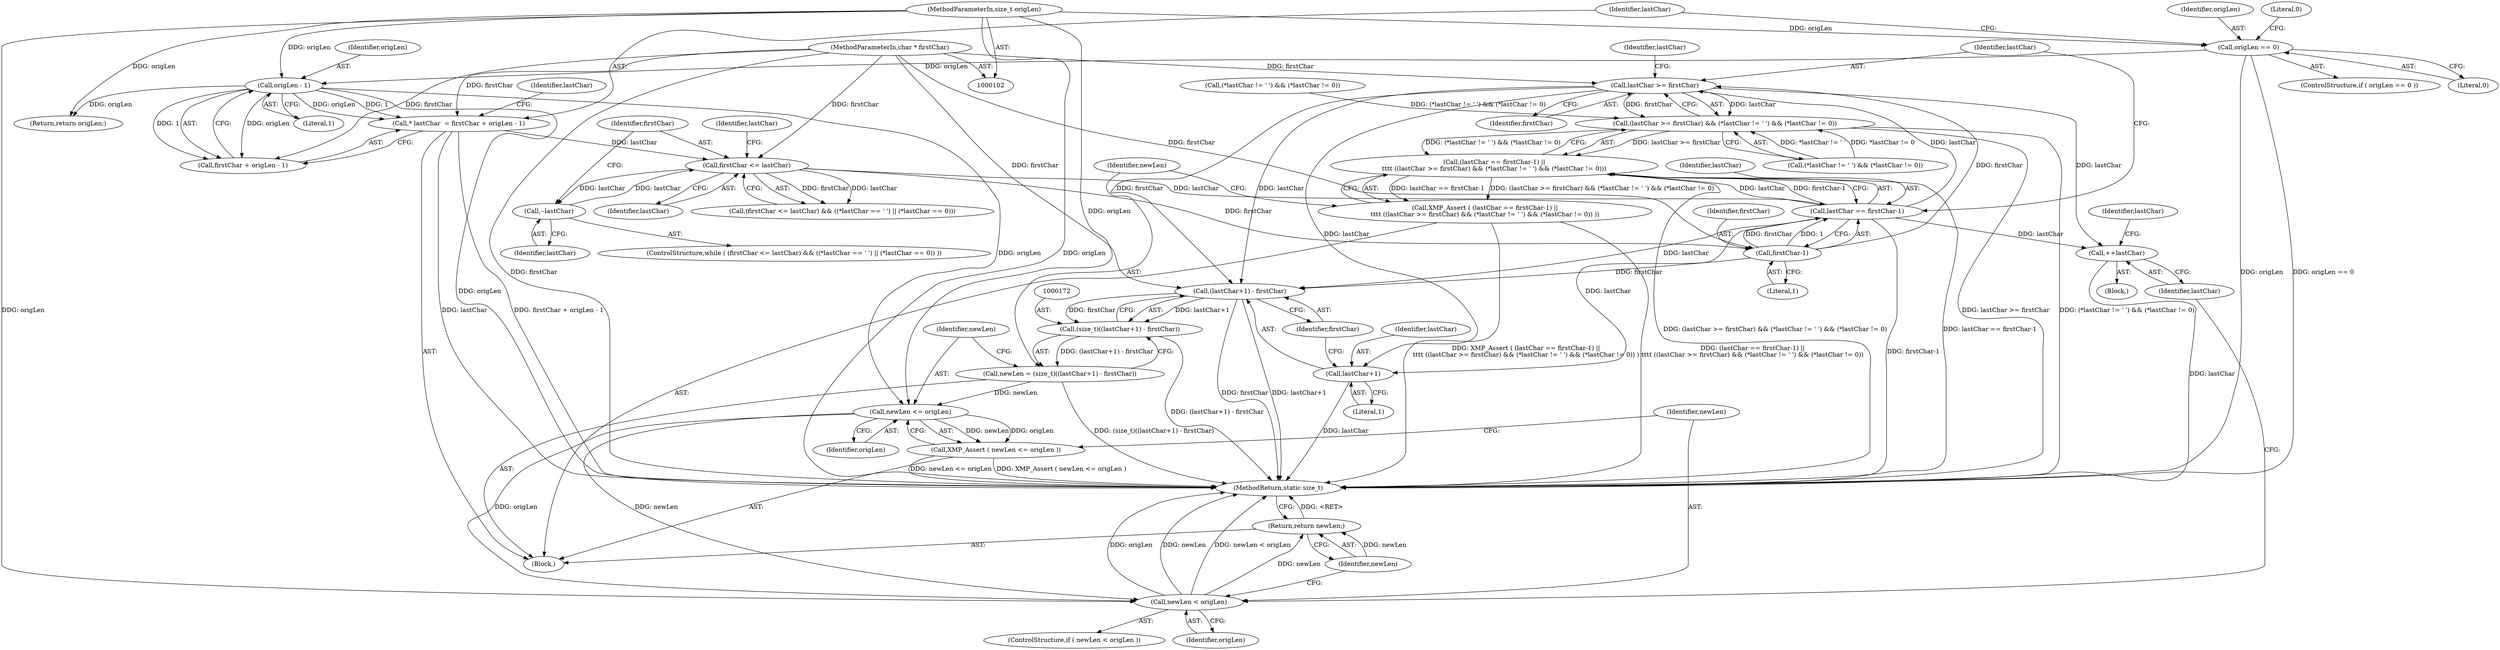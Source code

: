 digraph "1_exempi_c26d5beb60a5a85f76259f50ed3e08c8169b0a0c@pointer" {
"1000156" [label="(Call,lastChar >= firstChar)"];
"1000150" [label="(Call,lastChar == firstChar-1)"];
"1000134" [label="(Call,firstChar <= lastChar)"];
"1000103" [label="(MethodParameterIn,char * firstChar)"];
"1000113" [label="(Call,* lastChar  = firstChar + origLen - 1)"];
"1000117" [label="(Call,origLen - 1)"];
"1000107" [label="(Call,origLen == 0)"];
"1000104" [label="(MethodParameterIn,size_t origLen)"];
"1000146" [label="(Call,--lastChar)"];
"1000152" [label="(Call,firstChar-1)"];
"1000155" [label="(Call,(lastChar >= firstChar) && (*lastChar != ' ') && (*lastChar != 0))"];
"1000149" [label="(Call,(lastChar == firstChar-1) ||\n\t\t\t\t ((lastChar >= firstChar) && (*lastChar != ' ') && (*lastChar != 0)))"];
"1000148" [label="(Call,XMP_Assert ( (lastChar == firstChar-1) ||\n\t\t\t\t ((lastChar >= firstChar) && (*lastChar != ' ') && (*lastChar != 0)) ))"];
"1000173" [label="(Call,(lastChar+1) - firstChar)"];
"1000171" [label="(Call,(size_t)((lastChar+1) - firstChar))"];
"1000169" [label="(Call,newLen = (size_t)((lastChar+1) - firstChar))"];
"1000179" [label="(Call,newLen <= origLen)"];
"1000178" [label="(Call,XMP_Assert ( newLen <= origLen ))"];
"1000183" [label="(Call,newLen < origLen)"];
"1000193" [label="(Return,return newLen;)"];
"1000174" [label="(Call,lastChar+1)"];
"1000187" [label="(Call,++lastChar)"];
"1000118" [label="(Identifier,origLen)"];
"1000170" [label="(Identifier,newLen)"];
"1000191" [label="(Identifier,lastChar)"];
"1000159" [label="(Call,(*lastChar != ' ') && (*lastChar != 0))"];
"1000149" [label="(Call,(lastChar == firstChar-1) ||\n\t\t\t\t ((lastChar >= firstChar) && (*lastChar != ' ') && (*lastChar != 0)))"];
"1000104" [label="(MethodParameterIn,size_t origLen)"];
"1000155" [label="(Call,(lastChar >= firstChar) && (*lastChar != ' ') && (*lastChar != 0))"];
"1000183" [label="(Call,newLen < origLen)"];
"1000153" [label="(Identifier,firstChar)"];
"1000195" [label="(MethodReturn,static size_t)"];
"1000180" [label="(Identifier,newLen)"];
"1000193" [label="(Return,return newLen;)"];
"1000175" [label="(Identifier,lastChar)"];
"1000182" [label="(ControlStructure,if ( newLen < origLen ))"];
"1000194" [label="(Identifier,newLen)"];
"1000173" [label="(Call,(lastChar+1) - firstChar)"];
"1000156" [label="(Call,lastChar >= firstChar)"];
"1000157" [label="(Identifier,lastChar)"];
"1000177" [label="(Identifier,firstChar)"];
"1000176" [label="(Literal,1)"];
"1000146" [label="(Call,--lastChar)"];
"1000150" [label="(Call,lastChar == firstChar-1)"];
"1000136" [label="(Identifier,lastChar)"];
"1000179" [label="(Call,newLen <= origLen)"];
"1000114" [label="(Identifier,lastChar)"];
"1000158" [label="(Identifier,firstChar)"];
"1000152" [label="(Call,firstChar-1)"];
"1000154" [label="(Literal,1)"];
"1000106" [label="(ControlStructure,if ( origLen == 0 ))"];
"1000181" [label="(Identifier,origLen)"];
"1000151" [label="(Identifier,lastChar)"];
"1000174" [label="(Call,lastChar+1)"];
"1000188" [label="(Identifier,lastChar)"];
"1000103" [label="(MethodParameterIn,char * firstChar)"];
"1000109" [label="(Literal,0)"];
"1000187" [label="(Call,++lastChar)"];
"1000119" [label="(Literal,1)"];
"1000124" [label="(Identifier,lastChar)"];
"1000162" [label="(Identifier,lastChar)"];
"1000148" [label="(Call,XMP_Assert ( (lastChar == firstChar-1) ||\n\t\t\t\t ((lastChar >= firstChar) && (*lastChar != ' ') && (*lastChar != 0)) ))"];
"1000184" [label="(Identifier,newLen)"];
"1000113" [label="(Call,* lastChar  = firstChar + origLen - 1)"];
"1000147" [label="(Identifier,lastChar)"];
"1000178" [label="(Call,XMP_Assert ( newLen <= origLen ))"];
"1000117" [label="(Call,origLen - 1)"];
"1000185" [label="(Identifier,origLen)"];
"1000107" [label="(Call,origLen == 0)"];
"1000130" [label="(Return,return origLen;)"];
"1000169" [label="(Call,newLen = (size_t)((lastChar+1) - firstChar))"];
"1000108" [label="(Identifier,origLen)"];
"1000140" [label="(Identifier,lastChar)"];
"1000134" [label="(Call,firstChar <= lastChar)"];
"1000121" [label="(Call,(*lastChar != ' ') && (*lastChar != 0))"];
"1000115" [label="(Call,firstChar + origLen - 1)"];
"1000132" [label="(ControlStructure,while ( (firstChar <= lastChar) && ((*lastChar == ' ') || (*lastChar == 0)) ))"];
"1000133" [label="(Call,(firstChar <= lastChar) && ((*lastChar == ' ') || (*lastChar == 0)))"];
"1000171" [label="(Call,(size_t)((lastChar+1) - firstChar))"];
"1000111" [label="(Literal,0)"];
"1000186" [label="(Block,)"];
"1000105" [label="(Block,)"];
"1000135" [label="(Identifier,firstChar)"];
"1000156" -> "1000155"  [label="AST: "];
"1000156" -> "1000158"  [label="CFG: "];
"1000157" -> "1000156"  [label="AST: "];
"1000158" -> "1000156"  [label="AST: "];
"1000162" -> "1000156"  [label="CFG: "];
"1000155" -> "1000156"  [label="CFG: "];
"1000156" -> "1000155"  [label="DDG: lastChar"];
"1000156" -> "1000155"  [label="DDG: firstChar"];
"1000150" -> "1000156"  [label="DDG: lastChar"];
"1000152" -> "1000156"  [label="DDG: firstChar"];
"1000103" -> "1000156"  [label="DDG: firstChar"];
"1000156" -> "1000173"  [label="DDG: lastChar"];
"1000156" -> "1000173"  [label="DDG: firstChar"];
"1000156" -> "1000174"  [label="DDG: lastChar"];
"1000156" -> "1000187"  [label="DDG: lastChar"];
"1000150" -> "1000149"  [label="AST: "];
"1000150" -> "1000152"  [label="CFG: "];
"1000151" -> "1000150"  [label="AST: "];
"1000152" -> "1000150"  [label="AST: "];
"1000157" -> "1000150"  [label="CFG: "];
"1000149" -> "1000150"  [label="CFG: "];
"1000150" -> "1000195"  [label="DDG: firstChar-1"];
"1000150" -> "1000149"  [label="DDG: lastChar"];
"1000150" -> "1000149"  [label="DDG: firstChar-1"];
"1000134" -> "1000150"  [label="DDG: lastChar"];
"1000152" -> "1000150"  [label="DDG: firstChar"];
"1000152" -> "1000150"  [label="DDG: 1"];
"1000150" -> "1000173"  [label="DDG: lastChar"];
"1000150" -> "1000174"  [label="DDG: lastChar"];
"1000150" -> "1000187"  [label="DDG: lastChar"];
"1000134" -> "1000133"  [label="AST: "];
"1000134" -> "1000136"  [label="CFG: "];
"1000135" -> "1000134"  [label="AST: "];
"1000136" -> "1000134"  [label="AST: "];
"1000140" -> "1000134"  [label="CFG: "];
"1000133" -> "1000134"  [label="CFG: "];
"1000134" -> "1000133"  [label="DDG: firstChar"];
"1000134" -> "1000133"  [label="DDG: lastChar"];
"1000103" -> "1000134"  [label="DDG: firstChar"];
"1000113" -> "1000134"  [label="DDG: lastChar"];
"1000146" -> "1000134"  [label="DDG: lastChar"];
"1000134" -> "1000146"  [label="DDG: lastChar"];
"1000134" -> "1000152"  [label="DDG: firstChar"];
"1000103" -> "1000102"  [label="AST: "];
"1000103" -> "1000195"  [label="DDG: firstChar"];
"1000103" -> "1000113"  [label="DDG: firstChar"];
"1000103" -> "1000115"  [label="DDG: firstChar"];
"1000103" -> "1000152"  [label="DDG: firstChar"];
"1000103" -> "1000173"  [label="DDG: firstChar"];
"1000113" -> "1000105"  [label="AST: "];
"1000113" -> "1000115"  [label="CFG: "];
"1000114" -> "1000113"  [label="AST: "];
"1000115" -> "1000113"  [label="AST: "];
"1000124" -> "1000113"  [label="CFG: "];
"1000113" -> "1000195"  [label="DDG: lastChar"];
"1000113" -> "1000195"  [label="DDG: firstChar + origLen - 1"];
"1000117" -> "1000113"  [label="DDG: origLen"];
"1000117" -> "1000113"  [label="DDG: 1"];
"1000117" -> "1000115"  [label="AST: "];
"1000117" -> "1000119"  [label="CFG: "];
"1000118" -> "1000117"  [label="AST: "];
"1000119" -> "1000117"  [label="AST: "];
"1000115" -> "1000117"  [label="CFG: "];
"1000117" -> "1000195"  [label="DDG: origLen"];
"1000117" -> "1000115"  [label="DDG: origLen"];
"1000117" -> "1000115"  [label="DDG: 1"];
"1000107" -> "1000117"  [label="DDG: origLen"];
"1000104" -> "1000117"  [label="DDG: origLen"];
"1000117" -> "1000130"  [label="DDG: origLen"];
"1000117" -> "1000179"  [label="DDG: origLen"];
"1000107" -> "1000106"  [label="AST: "];
"1000107" -> "1000109"  [label="CFG: "];
"1000108" -> "1000107"  [label="AST: "];
"1000109" -> "1000107"  [label="AST: "];
"1000111" -> "1000107"  [label="CFG: "];
"1000114" -> "1000107"  [label="CFG: "];
"1000107" -> "1000195"  [label="DDG: origLen"];
"1000107" -> "1000195"  [label="DDG: origLen == 0"];
"1000104" -> "1000107"  [label="DDG: origLen"];
"1000104" -> "1000102"  [label="AST: "];
"1000104" -> "1000195"  [label="DDG: origLen"];
"1000104" -> "1000130"  [label="DDG: origLen"];
"1000104" -> "1000179"  [label="DDG: origLen"];
"1000104" -> "1000183"  [label="DDG: origLen"];
"1000146" -> "1000132"  [label="AST: "];
"1000146" -> "1000147"  [label="CFG: "];
"1000147" -> "1000146"  [label="AST: "];
"1000135" -> "1000146"  [label="CFG: "];
"1000152" -> "1000154"  [label="CFG: "];
"1000153" -> "1000152"  [label="AST: "];
"1000154" -> "1000152"  [label="AST: "];
"1000152" -> "1000173"  [label="DDG: firstChar"];
"1000155" -> "1000149"  [label="AST: "];
"1000155" -> "1000159"  [label="CFG: "];
"1000159" -> "1000155"  [label="AST: "];
"1000149" -> "1000155"  [label="CFG: "];
"1000155" -> "1000195"  [label="DDG: (*lastChar != ' ') && (*lastChar != 0)"];
"1000155" -> "1000195"  [label="DDG: lastChar >= firstChar"];
"1000155" -> "1000149"  [label="DDG: lastChar >= firstChar"];
"1000155" -> "1000149"  [label="DDG: (*lastChar != ' ') && (*lastChar != 0)"];
"1000121" -> "1000155"  [label="DDG: (*lastChar != ' ') && (*lastChar != 0)"];
"1000159" -> "1000155"  [label="DDG: *lastChar != ' '"];
"1000159" -> "1000155"  [label="DDG: *lastChar != 0"];
"1000149" -> "1000148"  [label="AST: "];
"1000148" -> "1000149"  [label="CFG: "];
"1000149" -> "1000195"  [label="DDG: (lastChar >= firstChar) && (*lastChar != ' ') && (*lastChar != 0)"];
"1000149" -> "1000195"  [label="DDG: lastChar == firstChar-1"];
"1000149" -> "1000148"  [label="DDG: lastChar == firstChar-1"];
"1000149" -> "1000148"  [label="DDG: (lastChar >= firstChar) && (*lastChar != ' ') && (*lastChar != 0)"];
"1000148" -> "1000105"  [label="AST: "];
"1000170" -> "1000148"  [label="CFG: "];
"1000148" -> "1000195"  [label="DDG: (lastChar == firstChar-1) ||\n\t\t\t\t ((lastChar >= firstChar) && (*lastChar != ' ') && (*lastChar != 0))"];
"1000148" -> "1000195"  [label="DDG: XMP_Assert ( (lastChar == firstChar-1) ||\n\t\t\t\t ((lastChar >= firstChar) && (*lastChar != ' ') && (*lastChar != 0)) )"];
"1000173" -> "1000171"  [label="AST: "];
"1000173" -> "1000177"  [label="CFG: "];
"1000174" -> "1000173"  [label="AST: "];
"1000177" -> "1000173"  [label="AST: "];
"1000171" -> "1000173"  [label="CFG: "];
"1000173" -> "1000195"  [label="DDG: firstChar"];
"1000173" -> "1000195"  [label="DDG: lastChar+1"];
"1000173" -> "1000171"  [label="DDG: lastChar+1"];
"1000173" -> "1000171"  [label="DDG: firstChar"];
"1000171" -> "1000169"  [label="AST: "];
"1000172" -> "1000171"  [label="AST: "];
"1000169" -> "1000171"  [label="CFG: "];
"1000171" -> "1000195"  [label="DDG: (lastChar+1) - firstChar"];
"1000171" -> "1000169"  [label="DDG: (lastChar+1) - firstChar"];
"1000169" -> "1000105"  [label="AST: "];
"1000170" -> "1000169"  [label="AST: "];
"1000180" -> "1000169"  [label="CFG: "];
"1000169" -> "1000195"  [label="DDG: (size_t)((lastChar+1) - firstChar)"];
"1000169" -> "1000179"  [label="DDG: newLen"];
"1000179" -> "1000178"  [label="AST: "];
"1000179" -> "1000181"  [label="CFG: "];
"1000180" -> "1000179"  [label="AST: "];
"1000181" -> "1000179"  [label="AST: "];
"1000178" -> "1000179"  [label="CFG: "];
"1000179" -> "1000178"  [label="DDG: newLen"];
"1000179" -> "1000178"  [label="DDG: origLen"];
"1000179" -> "1000183"  [label="DDG: newLen"];
"1000179" -> "1000183"  [label="DDG: origLen"];
"1000178" -> "1000105"  [label="AST: "];
"1000184" -> "1000178"  [label="CFG: "];
"1000178" -> "1000195"  [label="DDG: XMP_Assert ( newLen <= origLen )"];
"1000178" -> "1000195"  [label="DDG: newLen <= origLen"];
"1000183" -> "1000182"  [label="AST: "];
"1000183" -> "1000185"  [label="CFG: "];
"1000184" -> "1000183"  [label="AST: "];
"1000185" -> "1000183"  [label="AST: "];
"1000188" -> "1000183"  [label="CFG: "];
"1000194" -> "1000183"  [label="CFG: "];
"1000183" -> "1000195"  [label="DDG: origLen"];
"1000183" -> "1000195"  [label="DDG: newLen"];
"1000183" -> "1000195"  [label="DDG: newLen < origLen"];
"1000183" -> "1000193"  [label="DDG: newLen"];
"1000193" -> "1000105"  [label="AST: "];
"1000193" -> "1000194"  [label="CFG: "];
"1000194" -> "1000193"  [label="AST: "];
"1000195" -> "1000193"  [label="CFG: "];
"1000193" -> "1000195"  [label="DDG: <RET>"];
"1000194" -> "1000193"  [label="DDG: newLen"];
"1000174" -> "1000176"  [label="CFG: "];
"1000175" -> "1000174"  [label="AST: "];
"1000176" -> "1000174"  [label="AST: "];
"1000177" -> "1000174"  [label="CFG: "];
"1000174" -> "1000195"  [label="DDG: lastChar"];
"1000187" -> "1000186"  [label="AST: "];
"1000187" -> "1000188"  [label="CFG: "];
"1000188" -> "1000187"  [label="AST: "];
"1000191" -> "1000187"  [label="CFG: "];
"1000187" -> "1000195"  [label="DDG: lastChar"];
}
